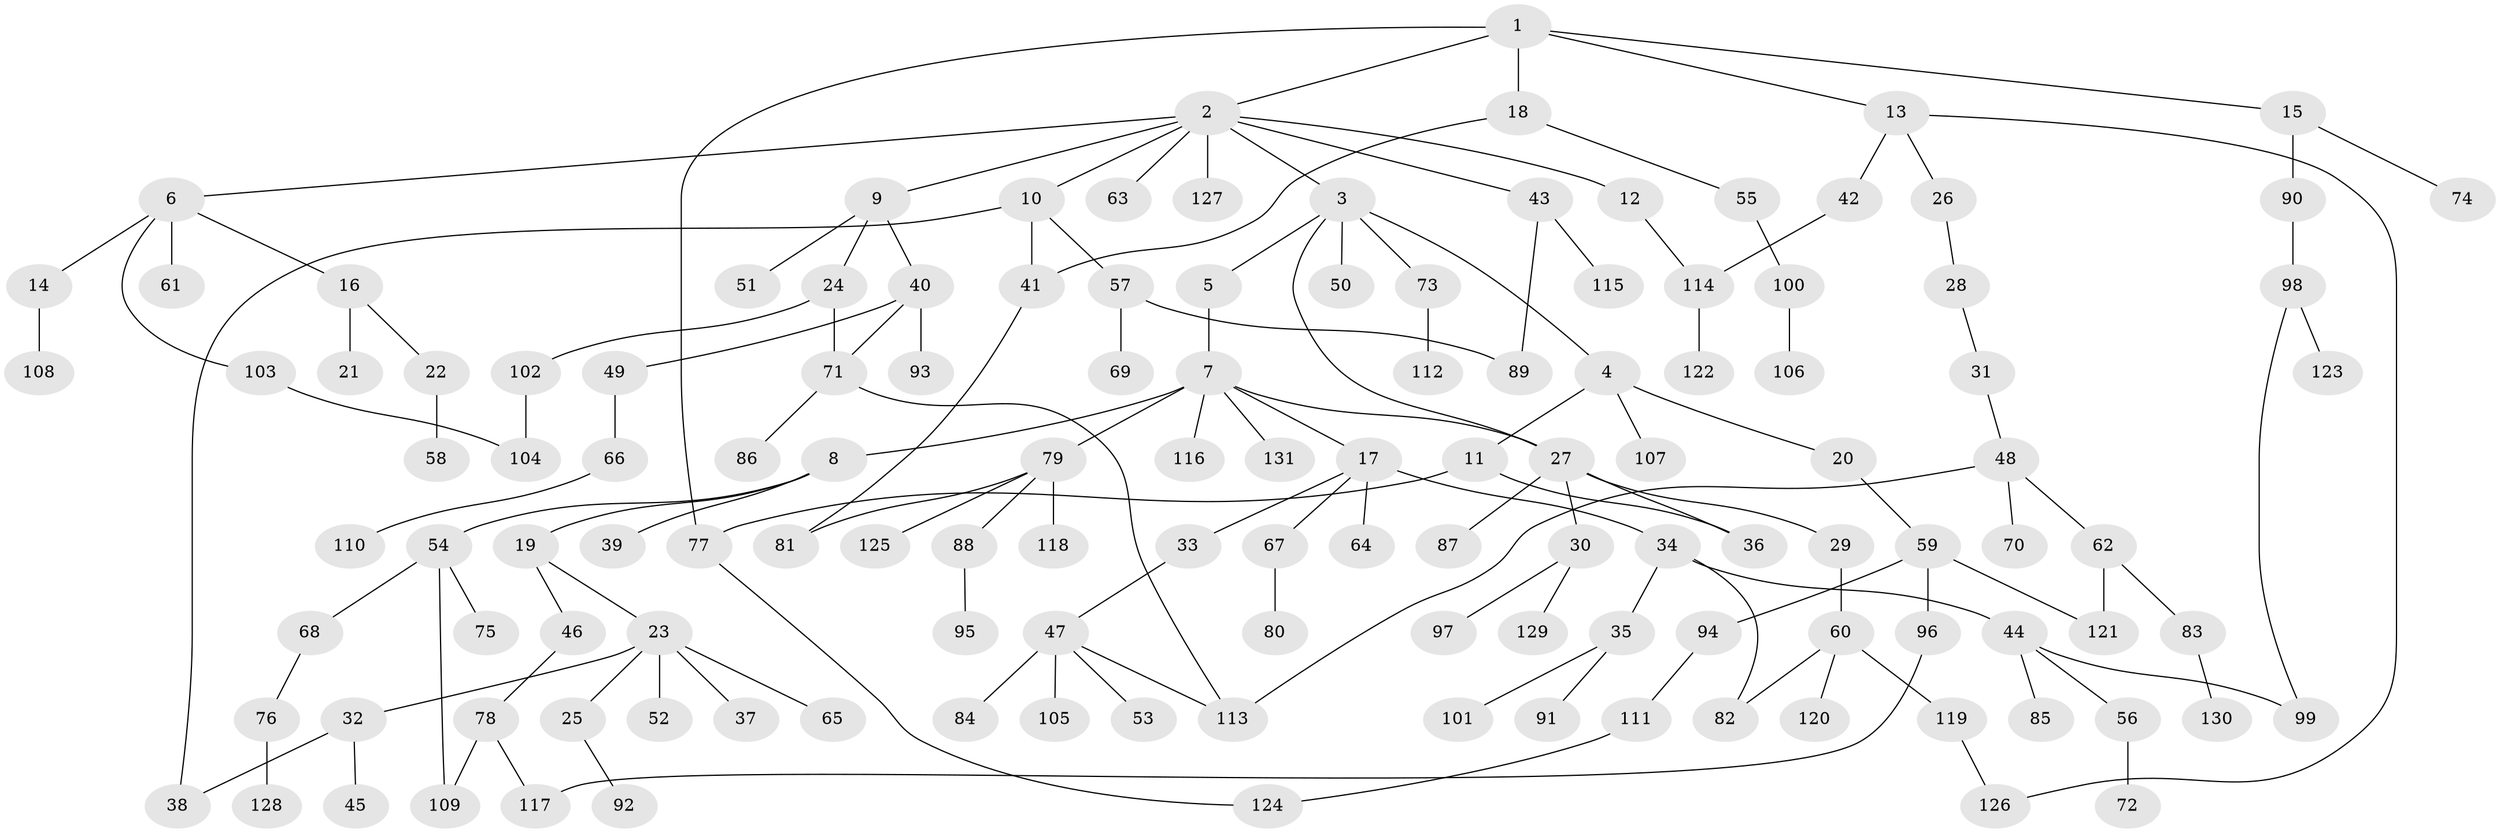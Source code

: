 // Generated by graph-tools (version 1.1) at 2025/49/03/09/25 03:49:19]
// undirected, 131 vertices, 149 edges
graph export_dot {
graph [start="1"]
  node [color=gray90,style=filled];
  1;
  2;
  3;
  4;
  5;
  6;
  7;
  8;
  9;
  10;
  11;
  12;
  13;
  14;
  15;
  16;
  17;
  18;
  19;
  20;
  21;
  22;
  23;
  24;
  25;
  26;
  27;
  28;
  29;
  30;
  31;
  32;
  33;
  34;
  35;
  36;
  37;
  38;
  39;
  40;
  41;
  42;
  43;
  44;
  45;
  46;
  47;
  48;
  49;
  50;
  51;
  52;
  53;
  54;
  55;
  56;
  57;
  58;
  59;
  60;
  61;
  62;
  63;
  64;
  65;
  66;
  67;
  68;
  69;
  70;
  71;
  72;
  73;
  74;
  75;
  76;
  77;
  78;
  79;
  80;
  81;
  82;
  83;
  84;
  85;
  86;
  87;
  88;
  89;
  90;
  91;
  92;
  93;
  94;
  95;
  96;
  97;
  98;
  99;
  100;
  101;
  102;
  103;
  104;
  105;
  106;
  107;
  108;
  109;
  110;
  111;
  112;
  113;
  114;
  115;
  116;
  117;
  118;
  119;
  120;
  121;
  122;
  123;
  124;
  125;
  126;
  127;
  128;
  129;
  130;
  131;
  1 -- 2;
  1 -- 13;
  1 -- 15;
  1 -- 18;
  1 -- 77;
  2 -- 3;
  2 -- 6;
  2 -- 9;
  2 -- 10;
  2 -- 12;
  2 -- 43;
  2 -- 63;
  2 -- 127;
  3 -- 4;
  3 -- 5;
  3 -- 50;
  3 -- 73;
  3 -- 27;
  4 -- 11;
  4 -- 20;
  4 -- 107;
  5 -- 7;
  6 -- 14;
  6 -- 16;
  6 -- 61;
  6 -- 103;
  7 -- 8;
  7 -- 17;
  7 -- 27;
  7 -- 79;
  7 -- 116;
  7 -- 131;
  8 -- 19;
  8 -- 39;
  8 -- 54;
  9 -- 24;
  9 -- 40;
  9 -- 51;
  10 -- 41;
  10 -- 57;
  10 -- 38;
  11 -- 36;
  11 -- 77;
  12 -- 114;
  13 -- 26;
  13 -- 42;
  13 -- 126;
  14 -- 108;
  15 -- 74;
  15 -- 90;
  16 -- 21;
  16 -- 22;
  17 -- 33;
  17 -- 34;
  17 -- 64;
  17 -- 67;
  18 -- 55;
  18 -- 41;
  19 -- 23;
  19 -- 46;
  20 -- 59;
  22 -- 58;
  23 -- 25;
  23 -- 32;
  23 -- 37;
  23 -- 52;
  23 -- 65;
  24 -- 71;
  24 -- 102;
  25 -- 92;
  26 -- 28;
  27 -- 29;
  27 -- 30;
  27 -- 87;
  27 -- 36;
  28 -- 31;
  29 -- 60;
  30 -- 97;
  30 -- 129;
  31 -- 48;
  32 -- 38;
  32 -- 45;
  33 -- 47;
  34 -- 35;
  34 -- 44;
  34 -- 82;
  35 -- 91;
  35 -- 101;
  40 -- 49;
  40 -- 93;
  40 -- 71;
  41 -- 81;
  42 -- 114;
  43 -- 89;
  43 -- 115;
  44 -- 56;
  44 -- 85;
  44 -- 99;
  46 -- 78;
  47 -- 53;
  47 -- 84;
  47 -- 105;
  47 -- 113;
  48 -- 62;
  48 -- 70;
  48 -- 113;
  49 -- 66;
  54 -- 68;
  54 -- 75;
  54 -- 109;
  55 -- 100;
  56 -- 72;
  57 -- 69;
  57 -- 89;
  59 -- 94;
  59 -- 96;
  59 -- 121;
  60 -- 119;
  60 -- 120;
  60 -- 82;
  62 -- 83;
  62 -- 121;
  66 -- 110;
  67 -- 80;
  68 -- 76;
  71 -- 86;
  71 -- 113;
  73 -- 112;
  76 -- 128;
  77 -- 124;
  78 -- 117;
  78 -- 109;
  79 -- 88;
  79 -- 118;
  79 -- 125;
  79 -- 81;
  83 -- 130;
  88 -- 95;
  90 -- 98;
  94 -- 111;
  96 -- 117;
  98 -- 99;
  98 -- 123;
  100 -- 106;
  102 -- 104;
  103 -- 104;
  111 -- 124;
  114 -- 122;
  119 -- 126;
}
